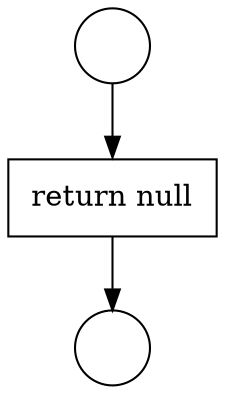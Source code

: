 digraph {
  node3225 [shape=circle label=" " color="black" fillcolor="white" style=filled]
  node3227 [shape=none, margin=0, label=<<font color="black">
    <table border="0" cellborder="1" cellspacing="0" cellpadding="10">
      <tr><td align="left">return null</td></tr>
    </table>
  </font>> color="black" fillcolor="white" style=filled]
  node3226 [shape=circle label=" " color="black" fillcolor="white" style=filled]
  node3225 -> node3227 [ color="black"]
  node3227 -> node3226 [ color="black"]
}

